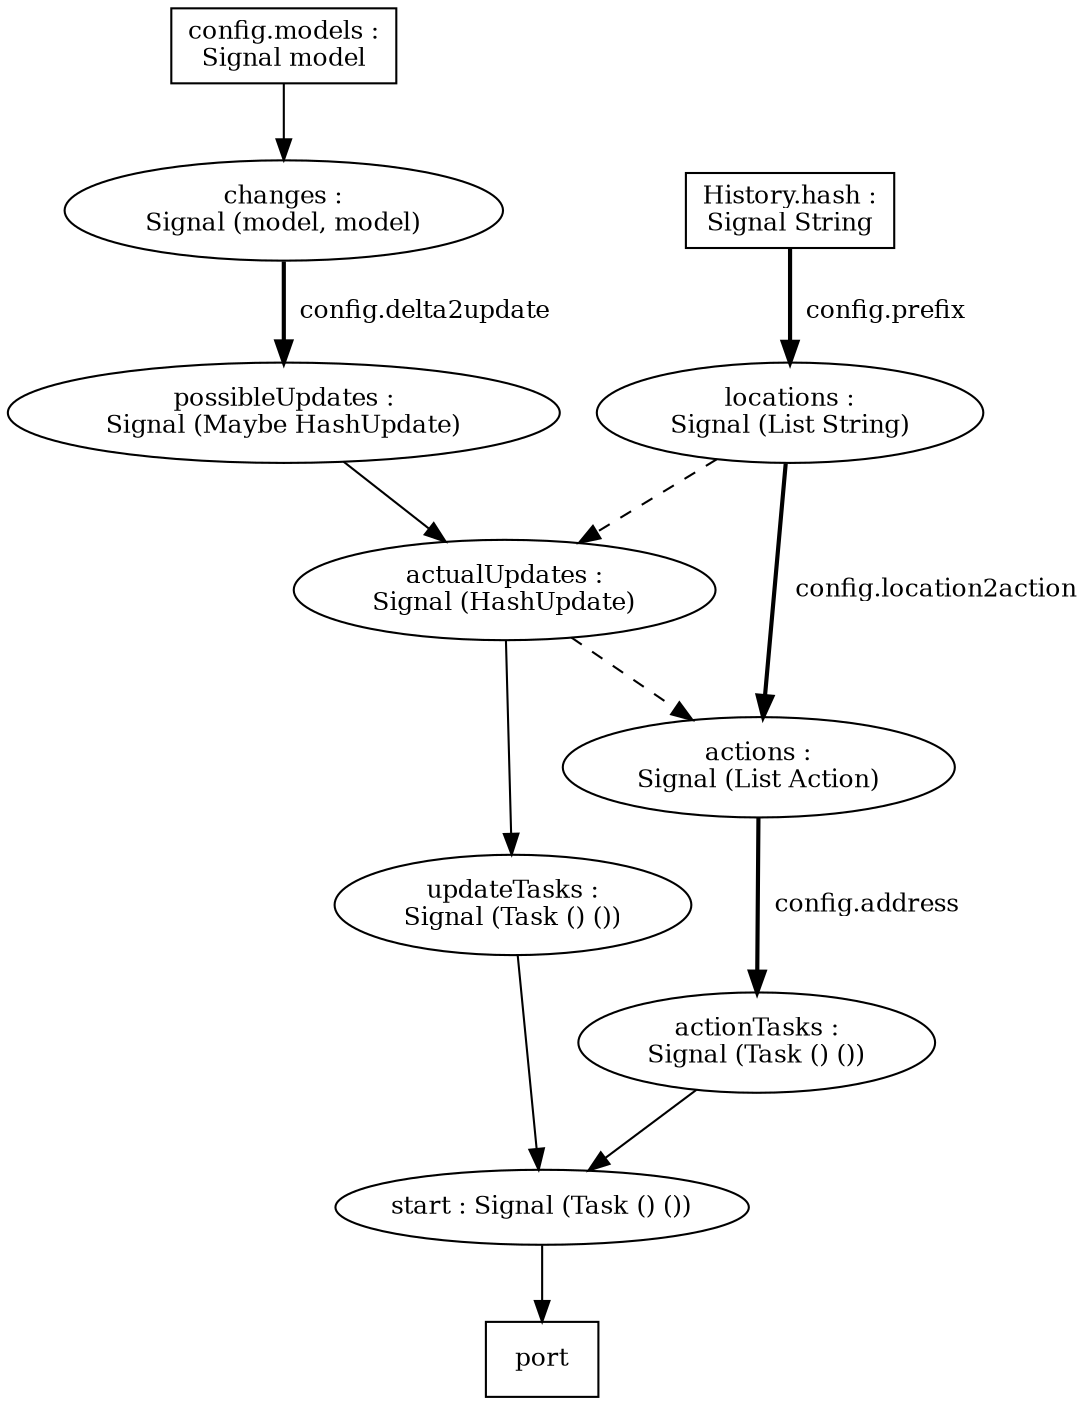 digraph "signals" {
    node
        [ fontsize = 12
        ];
    
    edge 
        [ fontsize = 12
        ];

    config_models
        [ label = "config.models :\nSignal model"
        , shape = polygon
        ];

    module_changes
        [ label = "changes :\nSignal (model, model)"
        ];

    config_models -> module_changes

    history_hash
        [ label = "History.hash :\nSignal String"
        , shape = "box"
        ];

    module_locations
        [ label = "locations :\nSignal (List String)"
        ];

    history_hash -> module_locations
        [ label = "  config.prefix"
        , style = "bold"
        ]

    module_possible_updates
        [ label = "possibleUpdates :\nSignal (Maybe HashUpdate)"
        ];

    module_changes -> module_possible_updates
        [ label = "  config.delta2update"
        , style = "bold"
        ];

    module_actual_updates
        [ label = "actualUpdates :\nSignal (HashUpdate)"
        ];

    module_possible_updates -> module_actual_updates

    module_locations -> module_actual_updates
        [ style = "dashed"
        ];

    module_update_tasks
        [ label = "updateTasks :\nSignal (Task () ())"
        ];

    module_actions
        [ label = "actions :\nSignal (List Action)"
        ];

    module_locations -> module_actions
        [ label = "  config.location2action"
        , style = "bold"
        ];

    module_actual_updates -> module_actions
        [ style = "dashed"
        ];

    module_actual_updates -> module_update_tasks

    module_action_tasks
        [ label = "actionTasks :\nSignal (Task () ())"
        ];

    module_actions -> module_action_tasks
        [ label = "  config.address"
        , style = "bold"
        ]

    module_start
        [ label = "start : Signal (Task () ())"
        ];

    module_action_tasks -> module_start

    module_update_tasks -> module_start

    config_port
        [ label = "port"
        , shape = "polygon"
        ];

    module_start -> config_port
}
